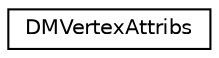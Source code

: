 digraph G
{
  edge [fontname="Helvetica",fontsize="10",labelfontname="Helvetica",labelfontsize="10"];
  node [fontname="Helvetica",fontsize="10",shape=record];
  rankdir=LR;
  Node1 [label="DMVertexAttribs",height=0.2,width=0.4,color="black", fillcolor="white", style="filled",URL="$d8/dd7/structDMVertexAttribs.html"];
}
